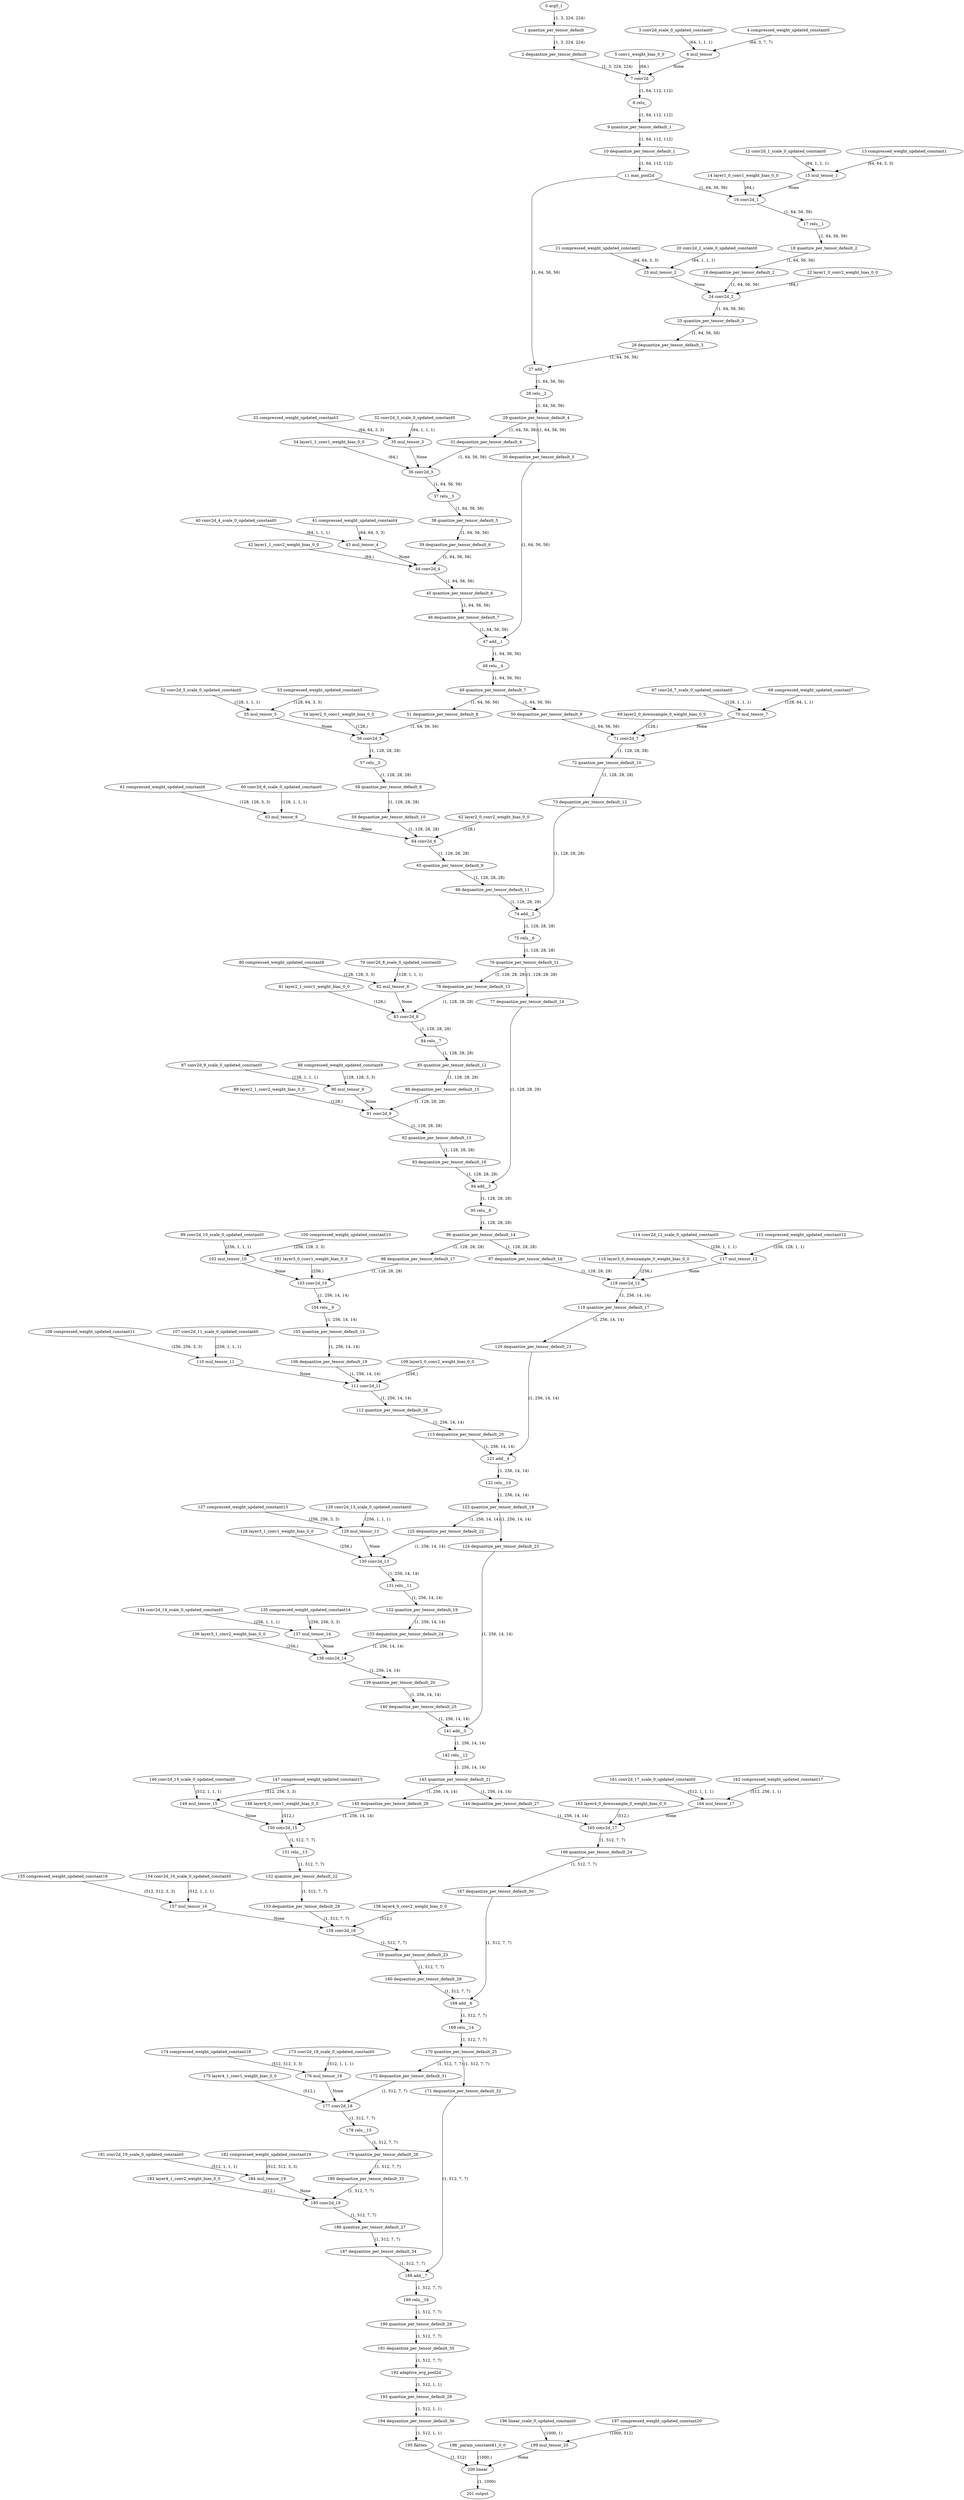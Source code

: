 strict digraph  {
"0 arg0_1" [id=0, type=input];
"1 quantize_per_tensor_default" [id=1, type=quantize_per_tensor];
"2 dequantize_per_tensor_default" [id=2, type=dequantize_per_tensor];
"3 conv2d_scale_0_updated_constant0" [id=3, type=get_attr];
"4 compressed_weight_updated_constant0" [id=4, type=get_attr];
"5 conv1_weight_bias_0_0" [id=5, type=get_attr];
"6 mul_tensor" [id=6, type=mul];
"7 conv2d" [id=7, type=conv2d];
"8 relu_" [id=8, type=relu_];
"9 quantize_per_tensor_default_1" [id=9, type=quantize_per_tensor];
"10 dequantize_per_tensor_default_1" [id=10, type=dequantize_per_tensor];
"11 max_pool2d" [id=11, type=max_pool2d];
"12 conv2d_1_scale_0_updated_constant0" [id=12, type=get_attr];
"13 compressed_weight_updated_constant1" [id=13, type=get_attr];
"14 layer1_0_conv1_weight_bias_0_0" [id=14, type=get_attr];
"15 mul_tensor_1" [id=15, type=mul];
"16 conv2d_1" [id=16, type=conv2d];
"17 relu__1" [id=17, type=relu_];
"18 quantize_per_tensor_default_2" [id=18, type=quantize_per_tensor];
"19 dequantize_per_tensor_default_2" [id=19, type=dequantize_per_tensor];
"20 conv2d_2_scale_0_updated_constant0" [id=20, type=get_attr];
"21 compressed_weight_updated_constant2" [id=21, type=get_attr];
"22 layer1_0_conv2_weight_bias_0_0" [id=22, type=get_attr];
"23 mul_tensor_2" [id=23, type=mul];
"24 conv2d_2" [id=24, type=conv2d];
"25 quantize_per_tensor_default_3" [id=25, type=quantize_per_tensor];
"26 dequantize_per_tensor_default_3" [id=26, type=dequantize_per_tensor];
"27 add_" [id=27, type=add_];
"28 relu__2" [id=28, type=relu_];
"29 quantize_per_tensor_default_4" [id=29, type=quantize_per_tensor];
"30 dequantize_per_tensor_default_5" [id=30, type=dequantize_per_tensor];
"31 dequantize_per_tensor_default_4" [id=31, type=dequantize_per_tensor];
"32 conv2d_3_scale_0_updated_constant0" [id=32, type=get_attr];
"33 compressed_weight_updated_constant3" [id=33, type=get_attr];
"34 layer1_1_conv1_weight_bias_0_0" [id=34, type=get_attr];
"35 mul_tensor_3" [id=35, type=mul];
"36 conv2d_3" [id=36, type=conv2d];
"37 relu__3" [id=37, type=relu_];
"38 quantize_per_tensor_default_5" [id=38, type=quantize_per_tensor];
"39 dequantize_per_tensor_default_6" [id=39, type=dequantize_per_tensor];
"40 conv2d_4_scale_0_updated_constant0" [id=40, type=get_attr];
"41 compressed_weight_updated_constant4" [id=41, type=get_attr];
"42 layer1_1_conv2_weight_bias_0_0" [id=42, type=get_attr];
"43 mul_tensor_4" [id=43, type=mul];
"44 conv2d_4" [id=44, type=conv2d];
"45 quantize_per_tensor_default_6" [id=45, type=quantize_per_tensor];
"46 dequantize_per_tensor_default_7" [id=46, type=dequantize_per_tensor];
"47 add__1" [id=47, type=add_];
"48 relu__4" [id=48, type=relu_];
"49 quantize_per_tensor_default_7" [id=49, type=quantize_per_tensor];
"50 dequantize_per_tensor_default_9" [id=50, type=dequantize_per_tensor];
"51 dequantize_per_tensor_default_8" [id=51, type=dequantize_per_tensor];
"52 conv2d_5_scale_0_updated_constant0" [id=52, type=get_attr];
"53 compressed_weight_updated_constant5" [id=53, type=get_attr];
"54 layer2_0_conv1_weight_bias_0_0" [id=54, type=get_attr];
"55 mul_tensor_5" [id=55, type=mul];
"56 conv2d_5" [id=56, type=conv2d];
"57 relu__5" [id=57, type=relu_];
"58 quantize_per_tensor_default_8" [id=58, type=quantize_per_tensor];
"59 dequantize_per_tensor_default_10" [id=59, type=dequantize_per_tensor];
"60 conv2d_6_scale_0_updated_constant0" [id=60, type=get_attr];
"61 compressed_weight_updated_constant6" [id=61, type=get_attr];
"62 layer2_0_conv2_weight_bias_0_0" [id=62, type=get_attr];
"63 mul_tensor_6" [id=63, type=mul];
"64 conv2d_6" [id=64, type=conv2d];
"65 quantize_per_tensor_default_9" [id=65, type=quantize_per_tensor];
"66 dequantize_per_tensor_default_11" [id=66, type=dequantize_per_tensor];
"67 conv2d_7_scale_0_updated_constant0" [id=67, type=get_attr];
"68 compressed_weight_updated_constant7" [id=68, type=get_attr];
"69 layer2_0_downsample_0_weight_bias_0_0" [id=69, type=get_attr];
"70 mul_tensor_7" [id=70, type=mul];
"71 conv2d_7" [id=71, type=conv2d];
"72 quantize_per_tensor_default_10" [id=72, type=quantize_per_tensor];
"73 dequantize_per_tensor_default_12" [id=73, type=dequantize_per_tensor];
"74 add__2" [id=74, type=add_];
"75 relu__6" [id=75, type=relu_];
"76 quantize_per_tensor_default_11" [id=76, type=quantize_per_tensor];
"77 dequantize_per_tensor_default_14" [id=77, type=dequantize_per_tensor];
"78 dequantize_per_tensor_default_13" [id=78, type=dequantize_per_tensor];
"79 conv2d_8_scale_0_updated_constant0" [id=79, type=get_attr];
"80 compressed_weight_updated_constant8" [id=80, type=get_attr];
"81 layer2_1_conv1_weight_bias_0_0" [id=81, type=get_attr];
"82 mul_tensor_8" [id=82, type=mul];
"83 conv2d_8" [id=83, type=conv2d];
"84 relu__7" [id=84, type=relu_];
"85 quantize_per_tensor_default_12" [id=85, type=quantize_per_tensor];
"86 dequantize_per_tensor_default_15" [id=86, type=dequantize_per_tensor];
"87 conv2d_9_scale_0_updated_constant0" [id=87, type=get_attr];
"88 compressed_weight_updated_constant9" [id=88, type=get_attr];
"89 layer2_1_conv2_weight_bias_0_0" [id=89, type=get_attr];
"90 mul_tensor_9" [id=90, type=mul];
"91 conv2d_9" [id=91, type=conv2d];
"92 quantize_per_tensor_default_13" [id=92, type=quantize_per_tensor];
"93 dequantize_per_tensor_default_16" [id=93, type=dequantize_per_tensor];
"94 add__3" [id=94, type=add_];
"95 relu__8" [id=95, type=relu_];
"96 quantize_per_tensor_default_14" [id=96, type=quantize_per_tensor];
"97 dequantize_per_tensor_default_18" [id=97, type=dequantize_per_tensor];
"98 dequantize_per_tensor_default_17" [id=98, type=dequantize_per_tensor];
"99 conv2d_10_scale_0_updated_constant0" [id=99, type=get_attr];
"100 compressed_weight_updated_constant10" [id=100, type=get_attr];
"101 layer3_0_conv1_weight_bias_0_0" [id=101, type=get_attr];
"102 mul_tensor_10" [id=102, type=mul];
"103 conv2d_10" [id=103, type=conv2d];
"104 relu__9" [id=104, type=relu_];
"105 quantize_per_tensor_default_15" [id=105, type=quantize_per_tensor];
"106 dequantize_per_tensor_default_19" [id=106, type=dequantize_per_tensor];
"107 conv2d_11_scale_0_updated_constant0" [id=107, type=get_attr];
"108 compressed_weight_updated_constant11" [id=108, type=get_attr];
"109 layer3_0_conv2_weight_bias_0_0" [id=109, type=get_attr];
"110 mul_tensor_11" [id=110, type=mul];
"111 conv2d_11" [id=111, type=conv2d];
"112 quantize_per_tensor_default_16" [id=112, type=quantize_per_tensor];
"113 dequantize_per_tensor_default_20" [id=113, type=dequantize_per_tensor];
"114 conv2d_12_scale_0_updated_constant0" [id=114, type=get_attr];
"115 compressed_weight_updated_constant12" [id=115, type=get_attr];
"116 layer3_0_downsample_0_weight_bias_0_0" [id=116, type=get_attr];
"117 mul_tensor_12" [id=117, type=mul];
"118 conv2d_12" [id=118, type=conv2d];
"119 quantize_per_tensor_default_17" [id=119, type=quantize_per_tensor];
"120 dequantize_per_tensor_default_21" [id=120, type=dequantize_per_tensor];
"121 add__4" [id=121, type=add_];
"122 relu__10" [id=122, type=relu_];
"123 quantize_per_tensor_default_18" [id=123, type=quantize_per_tensor];
"124 dequantize_per_tensor_default_23" [id=124, type=dequantize_per_tensor];
"125 dequantize_per_tensor_default_22" [id=125, type=dequantize_per_tensor];
"126 conv2d_13_scale_0_updated_constant0" [id=126, type=get_attr];
"127 compressed_weight_updated_constant13" [id=127, type=get_attr];
"128 layer3_1_conv1_weight_bias_0_0" [id=128, type=get_attr];
"129 mul_tensor_13" [id=129, type=mul];
"130 conv2d_13" [id=130, type=conv2d];
"131 relu__11" [id=131, type=relu_];
"132 quantize_per_tensor_default_19" [id=132, type=quantize_per_tensor];
"133 dequantize_per_tensor_default_24" [id=133, type=dequantize_per_tensor];
"134 conv2d_14_scale_0_updated_constant0" [id=134, type=get_attr];
"135 compressed_weight_updated_constant14" [id=135, type=get_attr];
"136 layer3_1_conv2_weight_bias_0_0" [id=136, type=get_attr];
"137 mul_tensor_14" [id=137, type=mul];
"138 conv2d_14" [id=138, type=conv2d];
"139 quantize_per_tensor_default_20" [id=139, type=quantize_per_tensor];
"140 dequantize_per_tensor_default_25" [id=140, type=dequantize_per_tensor];
"141 add__5" [id=141, type=add_];
"142 relu__12" [id=142, type=relu_];
"143 quantize_per_tensor_default_21" [id=143, type=quantize_per_tensor];
"144 dequantize_per_tensor_default_27" [id=144, type=dequantize_per_tensor];
"145 dequantize_per_tensor_default_26" [id=145, type=dequantize_per_tensor];
"146 conv2d_15_scale_0_updated_constant0" [id=146, type=get_attr];
"147 compressed_weight_updated_constant15" [id=147, type=get_attr];
"148 layer4_0_conv1_weight_bias_0_0" [id=148, type=get_attr];
"149 mul_tensor_15" [id=149, type=mul];
"150 conv2d_15" [id=150, type=conv2d];
"151 relu__13" [id=151, type=relu_];
"152 quantize_per_tensor_default_22" [id=152, type=quantize_per_tensor];
"153 dequantize_per_tensor_default_28" [id=153, type=dequantize_per_tensor];
"154 conv2d_16_scale_0_updated_constant0" [id=154, type=get_attr];
"155 compressed_weight_updated_constant16" [id=155, type=get_attr];
"156 layer4_0_conv2_weight_bias_0_0" [id=156, type=get_attr];
"157 mul_tensor_16" [id=157, type=mul];
"158 conv2d_16" [id=158, type=conv2d];
"159 quantize_per_tensor_default_23" [id=159, type=quantize_per_tensor];
"160 dequantize_per_tensor_default_29" [id=160, type=dequantize_per_tensor];
"161 conv2d_17_scale_0_updated_constant0" [id=161, type=get_attr];
"162 compressed_weight_updated_constant17" [id=162, type=get_attr];
"163 layer4_0_downsample_0_weight_bias_0_0" [id=163, type=get_attr];
"164 mul_tensor_17" [id=164, type=mul];
"165 conv2d_17" [id=165, type=conv2d];
"166 quantize_per_tensor_default_24" [id=166, type=quantize_per_tensor];
"167 dequantize_per_tensor_default_30" [id=167, type=dequantize_per_tensor];
"168 add__6" [id=168, type=add_];
"169 relu__14" [id=169, type=relu_];
"170 quantize_per_tensor_default_25" [id=170, type=quantize_per_tensor];
"171 dequantize_per_tensor_default_32" [id=171, type=dequantize_per_tensor];
"172 dequantize_per_tensor_default_31" [id=172, type=dequantize_per_tensor];
"173 conv2d_18_scale_0_updated_constant0" [id=173, type=get_attr];
"174 compressed_weight_updated_constant18" [id=174, type=get_attr];
"175 layer4_1_conv1_weight_bias_0_0" [id=175, type=get_attr];
"176 mul_tensor_18" [id=176, type=mul];
"177 conv2d_18" [id=177, type=conv2d];
"178 relu__15" [id=178, type=relu_];
"179 quantize_per_tensor_default_26" [id=179, type=quantize_per_tensor];
"180 dequantize_per_tensor_default_33" [id=180, type=dequantize_per_tensor];
"181 conv2d_19_scale_0_updated_constant0" [id=181, type=get_attr];
"182 compressed_weight_updated_constant19" [id=182, type=get_attr];
"183 layer4_1_conv2_weight_bias_0_0" [id=183, type=get_attr];
"184 mul_tensor_19" [id=184, type=mul];
"185 conv2d_19" [id=185, type=conv2d];
"186 quantize_per_tensor_default_27" [id=186, type=quantize_per_tensor];
"187 dequantize_per_tensor_default_34" [id=187, type=dequantize_per_tensor];
"188 add__7" [id=188, type=add_];
"189 relu__16" [id=189, type=relu_];
"190 quantize_per_tensor_default_28" [id=190, type=quantize_per_tensor];
"191 dequantize_per_tensor_default_35" [id=191, type=dequantize_per_tensor];
"192 adaptive_avg_pool2d" [id=192, type=adaptive_avg_pool2d];
"193 quantize_per_tensor_default_29" [id=193, type=quantize_per_tensor];
"194 dequantize_per_tensor_default_36" [id=194, type=dequantize_per_tensor];
"195 flatten" [id=195, type=flatten];
"196 linear_scale_0_updated_constant0" [id=196, type=get_attr];
"197 compressed_weight_updated_constant20" [id=197, type=get_attr];
"198 _param_constant61_0_0" [id=198, type=get_attr];
"199 mul_tensor_20" [id=199, type=mul];
"200 linear" [id=200, type=linear];
"201 output" [id=201, type=output];
"0 arg0_1" -> "1 quantize_per_tensor_default"  [label="(1, 3, 224, 224)", style=solid];
"1 quantize_per_tensor_default" -> "2 dequantize_per_tensor_default"  [label="(1, 3, 224, 224)", style=solid];
"2 dequantize_per_tensor_default" -> "7 conv2d"  [label="(1, 3, 224, 224)", style=solid];
"3 conv2d_scale_0_updated_constant0" -> "6 mul_tensor"  [label="(64, 1, 1, 1)", style=solid];
"4 compressed_weight_updated_constant0" -> "6 mul_tensor"  [label="(64, 3, 7, 7)", style=solid];
"5 conv1_weight_bias_0_0" -> "7 conv2d"  [label="(64,)", style=solid];
"6 mul_tensor" -> "7 conv2d"  [label=None, style=solid];
"7 conv2d" -> "8 relu_"  [label="(1, 64, 112, 112)", style=solid];
"8 relu_" -> "9 quantize_per_tensor_default_1"  [label="(1, 64, 112, 112)", style=solid];
"9 quantize_per_tensor_default_1" -> "10 dequantize_per_tensor_default_1"  [label="(1, 64, 112, 112)", style=solid];
"10 dequantize_per_tensor_default_1" -> "11 max_pool2d"  [label="(1, 64, 112, 112)", style=solid];
"11 max_pool2d" -> "16 conv2d_1"  [label="(1, 64, 56, 56)", style=solid];
"11 max_pool2d" -> "27 add_"  [label="(1, 64, 56, 56)", style=solid];
"12 conv2d_1_scale_0_updated_constant0" -> "15 mul_tensor_1"  [label="(64, 1, 1, 1)", style=solid];
"13 compressed_weight_updated_constant1" -> "15 mul_tensor_1"  [label="(64, 64, 3, 3)", style=solid];
"14 layer1_0_conv1_weight_bias_0_0" -> "16 conv2d_1"  [label="(64,)", style=solid];
"15 mul_tensor_1" -> "16 conv2d_1"  [label=None, style=solid];
"16 conv2d_1" -> "17 relu__1"  [label="(1, 64, 56, 56)", style=solid];
"17 relu__1" -> "18 quantize_per_tensor_default_2"  [label="(1, 64, 56, 56)", style=solid];
"18 quantize_per_tensor_default_2" -> "19 dequantize_per_tensor_default_2"  [label="(1, 64, 56, 56)", style=solid];
"19 dequantize_per_tensor_default_2" -> "24 conv2d_2"  [label="(1, 64, 56, 56)", style=solid];
"20 conv2d_2_scale_0_updated_constant0" -> "23 mul_tensor_2"  [label="(64, 1, 1, 1)", style=solid];
"21 compressed_weight_updated_constant2" -> "23 mul_tensor_2"  [label="(64, 64, 3, 3)", style=solid];
"22 layer1_0_conv2_weight_bias_0_0" -> "24 conv2d_2"  [label="(64,)", style=solid];
"23 mul_tensor_2" -> "24 conv2d_2"  [label=None, style=solid];
"24 conv2d_2" -> "25 quantize_per_tensor_default_3"  [label="(1, 64, 56, 56)", style=solid];
"25 quantize_per_tensor_default_3" -> "26 dequantize_per_tensor_default_3"  [label="(1, 64, 56, 56)", style=solid];
"26 dequantize_per_tensor_default_3" -> "27 add_"  [label="(1, 64, 56, 56)", style=solid];
"27 add_" -> "28 relu__2"  [label="(1, 64, 56, 56)", style=solid];
"28 relu__2" -> "29 quantize_per_tensor_default_4"  [label="(1, 64, 56, 56)", style=solid];
"29 quantize_per_tensor_default_4" -> "30 dequantize_per_tensor_default_5"  [label="(1, 64, 56, 56)", style=solid];
"29 quantize_per_tensor_default_4" -> "31 dequantize_per_tensor_default_4"  [label="(1, 64, 56, 56)", style=solid];
"30 dequantize_per_tensor_default_5" -> "47 add__1"  [label="(1, 64, 56, 56)", style=solid];
"31 dequantize_per_tensor_default_4" -> "36 conv2d_3"  [label="(1, 64, 56, 56)", style=solid];
"32 conv2d_3_scale_0_updated_constant0" -> "35 mul_tensor_3"  [label="(64, 1, 1, 1)", style=solid];
"33 compressed_weight_updated_constant3" -> "35 mul_tensor_3"  [label="(64, 64, 3, 3)", style=solid];
"34 layer1_1_conv1_weight_bias_0_0" -> "36 conv2d_3"  [label="(64,)", style=solid];
"35 mul_tensor_3" -> "36 conv2d_3"  [label=None, style=solid];
"36 conv2d_3" -> "37 relu__3"  [label="(1, 64, 56, 56)", style=solid];
"37 relu__3" -> "38 quantize_per_tensor_default_5"  [label="(1, 64, 56, 56)", style=solid];
"38 quantize_per_tensor_default_5" -> "39 dequantize_per_tensor_default_6"  [label="(1, 64, 56, 56)", style=solid];
"39 dequantize_per_tensor_default_6" -> "44 conv2d_4"  [label="(1, 64, 56, 56)", style=solid];
"40 conv2d_4_scale_0_updated_constant0" -> "43 mul_tensor_4"  [label="(64, 1, 1, 1)", style=solid];
"41 compressed_weight_updated_constant4" -> "43 mul_tensor_4"  [label="(64, 64, 3, 3)", style=solid];
"42 layer1_1_conv2_weight_bias_0_0" -> "44 conv2d_4"  [label="(64,)", style=solid];
"43 mul_tensor_4" -> "44 conv2d_4"  [label=None, style=solid];
"44 conv2d_4" -> "45 quantize_per_tensor_default_6"  [label="(1, 64, 56, 56)", style=solid];
"45 quantize_per_tensor_default_6" -> "46 dequantize_per_tensor_default_7"  [label="(1, 64, 56, 56)", style=solid];
"46 dequantize_per_tensor_default_7" -> "47 add__1"  [label="(1, 64, 56, 56)", style=solid];
"47 add__1" -> "48 relu__4"  [label="(1, 64, 56, 56)", style=solid];
"48 relu__4" -> "49 quantize_per_tensor_default_7"  [label="(1, 64, 56, 56)", style=solid];
"49 quantize_per_tensor_default_7" -> "50 dequantize_per_tensor_default_9"  [label="(1, 64, 56, 56)", style=solid];
"49 quantize_per_tensor_default_7" -> "51 dequantize_per_tensor_default_8"  [label="(1, 64, 56, 56)", style=solid];
"50 dequantize_per_tensor_default_9" -> "71 conv2d_7"  [label="(1, 64, 56, 56)", style=solid];
"51 dequantize_per_tensor_default_8" -> "56 conv2d_5"  [label="(1, 64, 56, 56)", style=solid];
"52 conv2d_5_scale_0_updated_constant0" -> "55 mul_tensor_5"  [label="(128, 1, 1, 1)", style=solid];
"53 compressed_weight_updated_constant5" -> "55 mul_tensor_5"  [label="(128, 64, 3, 3)", style=solid];
"54 layer2_0_conv1_weight_bias_0_0" -> "56 conv2d_5"  [label="(128,)", style=solid];
"55 mul_tensor_5" -> "56 conv2d_5"  [label=None, style=solid];
"56 conv2d_5" -> "57 relu__5"  [label="(1, 128, 28, 28)", style=solid];
"57 relu__5" -> "58 quantize_per_tensor_default_8"  [label="(1, 128, 28, 28)", style=solid];
"58 quantize_per_tensor_default_8" -> "59 dequantize_per_tensor_default_10"  [label="(1, 128, 28, 28)", style=solid];
"59 dequantize_per_tensor_default_10" -> "64 conv2d_6"  [label="(1, 128, 28, 28)", style=solid];
"60 conv2d_6_scale_0_updated_constant0" -> "63 mul_tensor_6"  [label="(128, 1, 1, 1)", style=solid];
"61 compressed_weight_updated_constant6" -> "63 mul_tensor_6"  [label="(128, 128, 3, 3)", style=solid];
"62 layer2_0_conv2_weight_bias_0_0" -> "64 conv2d_6"  [label="(128,)", style=solid];
"63 mul_tensor_6" -> "64 conv2d_6"  [label=None, style=solid];
"64 conv2d_6" -> "65 quantize_per_tensor_default_9"  [label="(1, 128, 28, 28)", style=solid];
"65 quantize_per_tensor_default_9" -> "66 dequantize_per_tensor_default_11"  [label="(1, 128, 28, 28)", style=solid];
"66 dequantize_per_tensor_default_11" -> "74 add__2"  [label="(1, 128, 28, 28)", style=solid];
"67 conv2d_7_scale_0_updated_constant0" -> "70 mul_tensor_7"  [label="(128, 1, 1, 1)", style=solid];
"68 compressed_weight_updated_constant7" -> "70 mul_tensor_7"  [label="(128, 64, 1, 1)", style=solid];
"69 layer2_0_downsample_0_weight_bias_0_0" -> "71 conv2d_7"  [label="(128,)", style=solid];
"70 mul_tensor_7" -> "71 conv2d_7"  [label=None, style=solid];
"71 conv2d_7" -> "72 quantize_per_tensor_default_10"  [label="(1, 128, 28, 28)", style=solid];
"72 quantize_per_tensor_default_10" -> "73 dequantize_per_tensor_default_12"  [label="(1, 128, 28, 28)", style=solid];
"73 dequantize_per_tensor_default_12" -> "74 add__2"  [label="(1, 128, 28, 28)", style=solid];
"74 add__2" -> "75 relu__6"  [label="(1, 128, 28, 28)", style=solid];
"75 relu__6" -> "76 quantize_per_tensor_default_11"  [label="(1, 128, 28, 28)", style=solid];
"76 quantize_per_tensor_default_11" -> "77 dequantize_per_tensor_default_14"  [label="(1, 128, 28, 28)", style=solid];
"76 quantize_per_tensor_default_11" -> "78 dequantize_per_tensor_default_13"  [label="(1, 128, 28, 28)", style=solid];
"77 dequantize_per_tensor_default_14" -> "94 add__3"  [label="(1, 128, 28, 28)", style=solid];
"78 dequantize_per_tensor_default_13" -> "83 conv2d_8"  [label="(1, 128, 28, 28)", style=solid];
"79 conv2d_8_scale_0_updated_constant0" -> "82 mul_tensor_8"  [label="(128, 1, 1, 1)", style=solid];
"80 compressed_weight_updated_constant8" -> "82 mul_tensor_8"  [label="(128, 128, 3, 3)", style=solid];
"81 layer2_1_conv1_weight_bias_0_0" -> "83 conv2d_8"  [label="(128,)", style=solid];
"82 mul_tensor_8" -> "83 conv2d_8"  [label=None, style=solid];
"83 conv2d_8" -> "84 relu__7"  [label="(1, 128, 28, 28)", style=solid];
"84 relu__7" -> "85 quantize_per_tensor_default_12"  [label="(1, 128, 28, 28)", style=solid];
"85 quantize_per_tensor_default_12" -> "86 dequantize_per_tensor_default_15"  [label="(1, 128, 28, 28)", style=solid];
"86 dequantize_per_tensor_default_15" -> "91 conv2d_9"  [label="(1, 128, 28, 28)", style=solid];
"87 conv2d_9_scale_0_updated_constant0" -> "90 mul_tensor_9"  [label="(128, 1, 1, 1)", style=solid];
"88 compressed_weight_updated_constant9" -> "90 mul_tensor_9"  [label="(128, 128, 3, 3)", style=solid];
"89 layer2_1_conv2_weight_bias_0_0" -> "91 conv2d_9"  [label="(128,)", style=solid];
"90 mul_tensor_9" -> "91 conv2d_9"  [label=None, style=solid];
"91 conv2d_9" -> "92 quantize_per_tensor_default_13"  [label="(1, 128, 28, 28)", style=solid];
"92 quantize_per_tensor_default_13" -> "93 dequantize_per_tensor_default_16"  [label="(1, 128, 28, 28)", style=solid];
"93 dequantize_per_tensor_default_16" -> "94 add__3"  [label="(1, 128, 28, 28)", style=solid];
"94 add__3" -> "95 relu__8"  [label="(1, 128, 28, 28)", style=solid];
"95 relu__8" -> "96 quantize_per_tensor_default_14"  [label="(1, 128, 28, 28)", style=solid];
"96 quantize_per_tensor_default_14" -> "97 dequantize_per_tensor_default_18"  [label="(1, 128, 28, 28)", style=solid];
"96 quantize_per_tensor_default_14" -> "98 dequantize_per_tensor_default_17"  [label="(1, 128, 28, 28)", style=solid];
"97 dequantize_per_tensor_default_18" -> "118 conv2d_12"  [label="(1, 128, 28, 28)", style=solid];
"98 dequantize_per_tensor_default_17" -> "103 conv2d_10"  [label="(1, 128, 28, 28)", style=solid];
"99 conv2d_10_scale_0_updated_constant0" -> "102 mul_tensor_10"  [label="(256, 1, 1, 1)", style=solid];
"100 compressed_weight_updated_constant10" -> "102 mul_tensor_10"  [label="(256, 128, 3, 3)", style=solid];
"101 layer3_0_conv1_weight_bias_0_0" -> "103 conv2d_10"  [label="(256,)", style=solid];
"102 mul_tensor_10" -> "103 conv2d_10"  [label=None, style=solid];
"103 conv2d_10" -> "104 relu__9"  [label="(1, 256, 14, 14)", style=solid];
"104 relu__9" -> "105 quantize_per_tensor_default_15"  [label="(1, 256, 14, 14)", style=solid];
"105 quantize_per_tensor_default_15" -> "106 dequantize_per_tensor_default_19"  [label="(1, 256, 14, 14)", style=solid];
"106 dequantize_per_tensor_default_19" -> "111 conv2d_11"  [label="(1, 256, 14, 14)", style=solid];
"107 conv2d_11_scale_0_updated_constant0" -> "110 mul_tensor_11"  [label="(256, 1, 1, 1)", style=solid];
"108 compressed_weight_updated_constant11" -> "110 mul_tensor_11"  [label="(256, 256, 3, 3)", style=solid];
"109 layer3_0_conv2_weight_bias_0_0" -> "111 conv2d_11"  [label="(256,)", style=solid];
"110 mul_tensor_11" -> "111 conv2d_11"  [label=None, style=solid];
"111 conv2d_11" -> "112 quantize_per_tensor_default_16"  [label="(1, 256, 14, 14)", style=solid];
"112 quantize_per_tensor_default_16" -> "113 dequantize_per_tensor_default_20"  [label="(1, 256, 14, 14)", style=solid];
"113 dequantize_per_tensor_default_20" -> "121 add__4"  [label="(1, 256, 14, 14)", style=solid];
"114 conv2d_12_scale_0_updated_constant0" -> "117 mul_tensor_12"  [label="(256, 1, 1, 1)", style=solid];
"115 compressed_weight_updated_constant12" -> "117 mul_tensor_12"  [label="(256, 128, 1, 1)", style=solid];
"116 layer3_0_downsample_0_weight_bias_0_0" -> "118 conv2d_12"  [label="(256,)", style=solid];
"117 mul_tensor_12" -> "118 conv2d_12"  [label=None, style=solid];
"118 conv2d_12" -> "119 quantize_per_tensor_default_17"  [label="(1, 256, 14, 14)", style=solid];
"119 quantize_per_tensor_default_17" -> "120 dequantize_per_tensor_default_21"  [label="(1, 256, 14, 14)", style=solid];
"120 dequantize_per_tensor_default_21" -> "121 add__4"  [label="(1, 256, 14, 14)", style=solid];
"121 add__4" -> "122 relu__10"  [label="(1, 256, 14, 14)", style=solid];
"122 relu__10" -> "123 quantize_per_tensor_default_18"  [label="(1, 256, 14, 14)", style=solid];
"123 quantize_per_tensor_default_18" -> "124 dequantize_per_tensor_default_23"  [label="(1, 256, 14, 14)", style=solid];
"123 quantize_per_tensor_default_18" -> "125 dequantize_per_tensor_default_22"  [label="(1, 256, 14, 14)", style=solid];
"124 dequantize_per_tensor_default_23" -> "141 add__5"  [label="(1, 256, 14, 14)", style=solid];
"125 dequantize_per_tensor_default_22" -> "130 conv2d_13"  [label="(1, 256, 14, 14)", style=solid];
"126 conv2d_13_scale_0_updated_constant0" -> "129 mul_tensor_13"  [label="(256, 1, 1, 1)", style=solid];
"127 compressed_weight_updated_constant13" -> "129 mul_tensor_13"  [label="(256, 256, 3, 3)", style=solid];
"128 layer3_1_conv1_weight_bias_0_0" -> "130 conv2d_13"  [label="(256,)", style=solid];
"129 mul_tensor_13" -> "130 conv2d_13"  [label=None, style=solid];
"130 conv2d_13" -> "131 relu__11"  [label="(1, 256, 14, 14)", style=solid];
"131 relu__11" -> "132 quantize_per_tensor_default_19"  [label="(1, 256, 14, 14)", style=solid];
"132 quantize_per_tensor_default_19" -> "133 dequantize_per_tensor_default_24"  [label="(1, 256, 14, 14)", style=solid];
"133 dequantize_per_tensor_default_24" -> "138 conv2d_14"  [label="(1, 256, 14, 14)", style=solid];
"134 conv2d_14_scale_0_updated_constant0" -> "137 mul_tensor_14"  [label="(256, 1, 1, 1)", style=solid];
"135 compressed_weight_updated_constant14" -> "137 mul_tensor_14"  [label="(256, 256, 3, 3)", style=solid];
"136 layer3_1_conv2_weight_bias_0_0" -> "138 conv2d_14"  [label="(256,)", style=solid];
"137 mul_tensor_14" -> "138 conv2d_14"  [label=None, style=solid];
"138 conv2d_14" -> "139 quantize_per_tensor_default_20"  [label="(1, 256, 14, 14)", style=solid];
"139 quantize_per_tensor_default_20" -> "140 dequantize_per_tensor_default_25"  [label="(1, 256, 14, 14)", style=solid];
"140 dequantize_per_tensor_default_25" -> "141 add__5"  [label="(1, 256, 14, 14)", style=solid];
"141 add__5" -> "142 relu__12"  [label="(1, 256, 14, 14)", style=solid];
"142 relu__12" -> "143 quantize_per_tensor_default_21"  [label="(1, 256, 14, 14)", style=solid];
"143 quantize_per_tensor_default_21" -> "144 dequantize_per_tensor_default_27"  [label="(1, 256, 14, 14)", style=solid];
"143 quantize_per_tensor_default_21" -> "145 dequantize_per_tensor_default_26"  [label="(1, 256, 14, 14)", style=solid];
"144 dequantize_per_tensor_default_27" -> "165 conv2d_17"  [label="(1, 256, 14, 14)", style=solid];
"145 dequantize_per_tensor_default_26" -> "150 conv2d_15"  [label="(1, 256, 14, 14)", style=solid];
"146 conv2d_15_scale_0_updated_constant0" -> "149 mul_tensor_15"  [label="(512, 1, 1, 1)", style=solid];
"147 compressed_weight_updated_constant15" -> "149 mul_tensor_15"  [label="(512, 256, 3, 3)", style=solid];
"148 layer4_0_conv1_weight_bias_0_0" -> "150 conv2d_15"  [label="(512,)", style=solid];
"149 mul_tensor_15" -> "150 conv2d_15"  [label=None, style=solid];
"150 conv2d_15" -> "151 relu__13"  [label="(1, 512, 7, 7)", style=solid];
"151 relu__13" -> "152 quantize_per_tensor_default_22"  [label="(1, 512, 7, 7)", style=solid];
"152 quantize_per_tensor_default_22" -> "153 dequantize_per_tensor_default_28"  [label="(1, 512, 7, 7)", style=solid];
"153 dequantize_per_tensor_default_28" -> "158 conv2d_16"  [label="(1, 512, 7, 7)", style=solid];
"154 conv2d_16_scale_0_updated_constant0" -> "157 mul_tensor_16"  [label="(512, 1, 1, 1)", style=solid];
"155 compressed_weight_updated_constant16" -> "157 mul_tensor_16"  [label="(512, 512, 3, 3)", style=solid];
"156 layer4_0_conv2_weight_bias_0_0" -> "158 conv2d_16"  [label="(512,)", style=solid];
"157 mul_tensor_16" -> "158 conv2d_16"  [label=None, style=solid];
"158 conv2d_16" -> "159 quantize_per_tensor_default_23"  [label="(1, 512, 7, 7)", style=solid];
"159 quantize_per_tensor_default_23" -> "160 dequantize_per_tensor_default_29"  [label="(1, 512, 7, 7)", style=solid];
"160 dequantize_per_tensor_default_29" -> "168 add__6"  [label="(1, 512, 7, 7)", style=solid];
"161 conv2d_17_scale_0_updated_constant0" -> "164 mul_tensor_17"  [label="(512, 1, 1, 1)", style=solid];
"162 compressed_weight_updated_constant17" -> "164 mul_tensor_17"  [label="(512, 256, 1, 1)", style=solid];
"163 layer4_0_downsample_0_weight_bias_0_0" -> "165 conv2d_17"  [label="(512,)", style=solid];
"164 mul_tensor_17" -> "165 conv2d_17"  [label=None, style=solid];
"165 conv2d_17" -> "166 quantize_per_tensor_default_24"  [label="(1, 512, 7, 7)", style=solid];
"166 quantize_per_tensor_default_24" -> "167 dequantize_per_tensor_default_30"  [label="(1, 512, 7, 7)", style=solid];
"167 dequantize_per_tensor_default_30" -> "168 add__6"  [label="(1, 512, 7, 7)", style=solid];
"168 add__6" -> "169 relu__14"  [label="(1, 512, 7, 7)", style=solid];
"169 relu__14" -> "170 quantize_per_tensor_default_25"  [label="(1, 512, 7, 7)", style=solid];
"170 quantize_per_tensor_default_25" -> "171 dequantize_per_tensor_default_32"  [label="(1, 512, 7, 7)", style=solid];
"170 quantize_per_tensor_default_25" -> "172 dequantize_per_tensor_default_31"  [label="(1, 512, 7, 7)", style=solid];
"171 dequantize_per_tensor_default_32" -> "188 add__7"  [label="(1, 512, 7, 7)", style=solid];
"172 dequantize_per_tensor_default_31" -> "177 conv2d_18"  [label="(1, 512, 7, 7)", style=solid];
"173 conv2d_18_scale_0_updated_constant0" -> "176 mul_tensor_18"  [label="(512, 1, 1, 1)", style=solid];
"174 compressed_weight_updated_constant18" -> "176 mul_tensor_18"  [label="(512, 512, 3, 3)", style=solid];
"175 layer4_1_conv1_weight_bias_0_0" -> "177 conv2d_18"  [label="(512,)", style=solid];
"176 mul_tensor_18" -> "177 conv2d_18"  [label=None, style=solid];
"177 conv2d_18" -> "178 relu__15"  [label="(1, 512, 7, 7)", style=solid];
"178 relu__15" -> "179 quantize_per_tensor_default_26"  [label="(1, 512, 7, 7)", style=solid];
"179 quantize_per_tensor_default_26" -> "180 dequantize_per_tensor_default_33"  [label="(1, 512, 7, 7)", style=solid];
"180 dequantize_per_tensor_default_33" -> "185 conv2d_19"  [label="(1, 512, 7, 7)", style=solid];
"181 conv2d_19_scale_0_updated_constant0" -> "184 mul_tensor_19"  [label="(512, 1, 1, 1)", style=solid];
"182 compressed_weight_updated_constant19" -> "184 mul_tensor_19"  [label="(512, 512, 3, 3)", style=solid];
"183 layer4_1_conv2_weight_bias_0_0" -> "185 conv2d_19"  [label="(512,)", style=solid];
"184 mul_tensor_19" -> "185 conv2d_19"  [label=None, style=solid];
"185 conv2d_19" -> "186 quantize_per_tensor_default_27"  [label="(1, 512, 7, 7)", style=solid];
"186 quantize_per_tensor_default_27" -> "187 dequantize_per_tensor_default_34"  [label="(1, 512, 7, 7)", style=solid];
"187 dequantize_per_tensor_default_34" -> "188 add__7"  [label="(1, 512, 7, 7)", style=solid];
"188 add__7" -> "189 relu__16"  [label="(1, 512, 7, 7)", style=solid];
"189 relu__16" -> "190 quantize_per_tensor_default_28"  [label="(1, 512, 7, 7)", style=solid];
"190 quantize_per_tensor_default_28" -> "191 dequantize_per_tensor_default_35"  [label="(1, 512, 7, 7)", style=solid];
"191 dequantize_per_tensor_default_35" -> "192 adaptive_avg_pool2d"  [label="(1, 512, 7, 7)", style=solid];
"192 adaptive_avg_pool2d" -> "193 quantize_per_tensor_default_29"  [label="(1, 512, 1, 1)", style=solid];
"193 quantize_per_tensor_default_29" -> "194 dequantize_per_tensor_default_36"  [label="(1, 512, 1, 1)", style=solid];
"194 dequantize_per_tensor_default_36" -> "195 flatten"  [label="(1, 512, 1, 1)", style=solid];
"195 flatten" -> "200 linear"  [label="(1, 512)", style=solid];
"196 linear_scale_0_updated_constant0" -> "199 mul_tensor_20"  [label="(1000, 1)", style=solid];
"197 compressed_weight_updated_constant20" -> "199 mul_tensor_20"  [label="(1000, 512)", style=solid];
"198 _param_constant61_0_0" -> "200 linear"  [label="(1000,)", style=solid];
"199 mul_tensor_20" -> "200 linear"  [label=None, style=solid];
"200 linear" -> "201 output"  [label="(1, 1000)", style=solid];
}

